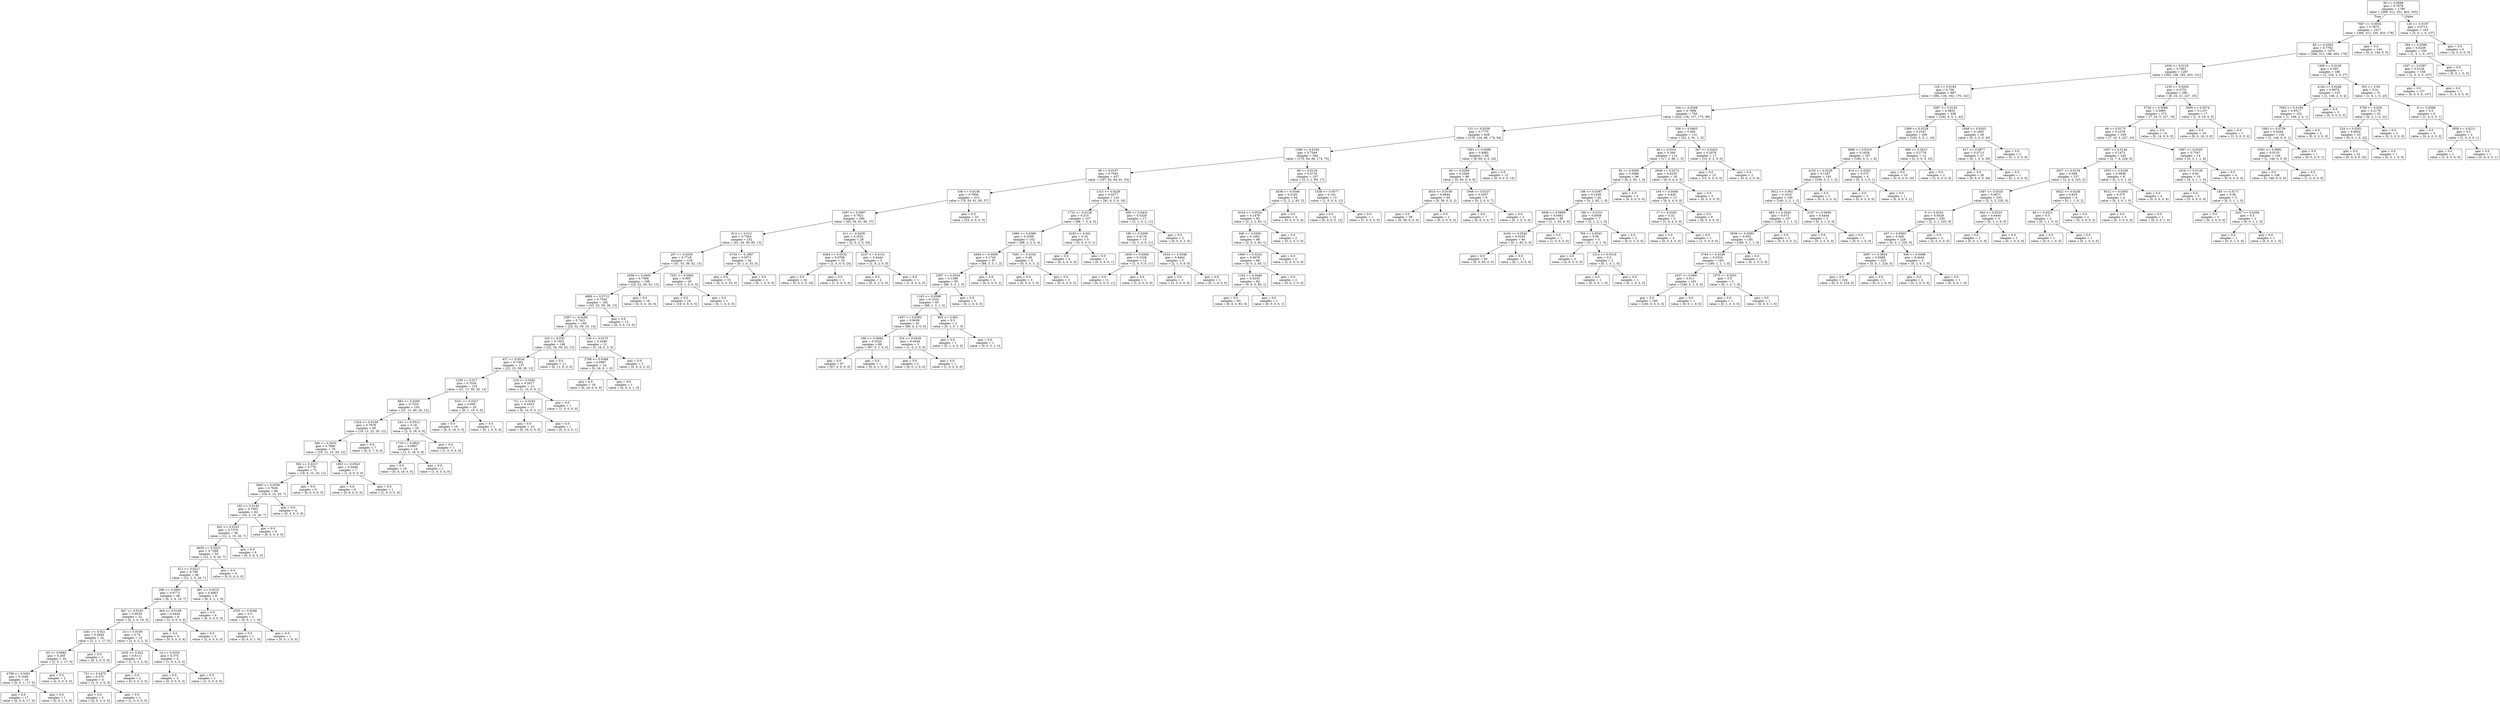 digraph Tree {
node [shape=box] ;
0 [label="36 <= 0.0086\ngini = 0.7978\nsamples = 1780\nvalue = [399, 312, 331, 403, 335]"] ;
1 [label="7667 <= 0.0034\ngini = 0.7875\nsamples = 1617\nvalue = [394, 312, 330, 403, 178]"] ;
0 -> 1 [labeldistance=2.5, labelangle=45, headlabel="True"] ;
2 [label="84 <= 0.0303\ngini = 0.7782\nsamples = 1473\nvalue = [394, 312, 186, 403, 178]"] ;
1 -> 2 ;
3 [label="1036 <= 0.0125\ngini = 0.7601\nsamples = 1287\nvalue = [392, 158, 183, 403, 151]"] ;
2 -> 3 ;
4 [label="129 <= 0.0183\ngini = 0.756\nsamples = 997\nvalue = [384, 134, 162, 176, 141]"] ;
3 -> 4 ;
5 [label="194 <= 0.0208\ngini = 0.7886\nsamples = 759\nvalue = [202, 126, 157, 175, 99]"] ;
4 -> 5 ;
6 [label="151 <= 0.0258\ngini = 0.7775\nsamples = 628\nvalue = [170, 124, 66, 174, 94]"] ;
5 -> 6 ;
7 [label="1369 <= 0.0194\ngini = 0.7549\nsamples = 544\nvalue = [170, 64, 66, 174, 70]"] ;
6 -> 7 ;
8 [label="48 <= 0.0197\ngini = 0.7543\nsamples = 437\nvalue = [167, 62, 64, 91, 53]"] ;
7 -> 8 ;
9 [label="536 <= 0.0138\ngini = 0.7856\nsamples = 313\nvalue = [76, 54, 61, 85, 37]"] ;
8 -> 9 ;
10 [label="1097 <= 0.0097\ngini = 0.7821\nsamples = 280\nvalue = [43, 54, 61, 85, 37]"] ;
9 -> 10 ;
11 [label="812 <= 0.013\ngini = 0.7564\nsamples = 252\nvalue = [41, 54, 59, 85, 13]"] ;
10 -> 11 ;
12 [label="207 <= 0.0256\ngini = 0.7718\nsamples = 218\nvalue = [41, 53, 59, 52, 13]"] ;
11 -> 12 ;
13 [label="1656 <= 0.0405\ngini = 0.7566\nsamples = 198\nvalue = [22, 52, 59, 52, 13]"] ;
12 -> 13 ;
14 [label="4969 <= 0.0712\ngini = 0.7544\nsamples = 182\nvalue = [22, 52, 59, 36, 13]"] ;
13 -> 14 ;
15 [label="2387 <= 0.0285\ngini = 0.7421\nsamples = 169\nvalue = [22, 52, 59, 23, 13]"] ;
14 -> 15 ;
16 [label="102 <= 0.035\ngini = 0.7402\nsamples = 148\nvalue = [22, 34, 59, 20, 13]"] ;
15 -> 16 ;
17 [label="437 <= 0.0534\ngini = 0.7302\nsamples = 137\nvalue = [22, 23, 59, 20, 13]"] ;
16 -> 17 ;
18 [label="1239 <= 0.017\ngini = 0.7034\nsamples = 125\nvalue = [21, 13, 59, 20, 12]"] ;
17 -> 18 ;
19 [label="982 <= 0.0295\ngini = 0.7525\nsamples = 105\nvalue = [21, 12, 40, 20, 12]"] ;
18 -> 19 ;
20 [label="1324 <= 0.0148\ngini = 0.7878\nsamples = 85\nvalue = [19, 12, 22, 20, 12]"] ;
19 -> 20 ;
21 [label="346 <= 0.0202\ngini = 0.7906\nsamples = 78\nvalue = [19, 12, 15, 20, 12]"] ;
20 -> 21 ;
22 [label="582 <= 0.0227\ngini = 0.776\nsamples = 71\nvalue = [18, 6, 15, 20, 12]"] ;
21 -> 22 ;
23 [label="3003 <= 0.0356\ngini = 0.7626\nsamples = 66\nvalue = [18, 6, 15, 20, 7]"] ;
22 -> 23 ;
24 [label="183 <= 0.0145\ngini = 0.7393\nsamples = 62\nvalue = [18, 2, 15, 20, 7]"] ;
23 -> 24 ;
25 [label="602 <= 0.0333\ngini = 0.7379\nsamples = 56\nvalue = [12, 2, 15, 20, 7]"] ;
24 -> 25 ;
26 [label="4639 <= 0.0323\ngini = 0.7288\nsamples = 50\nvalue = [12, 2, 9, 20, 7]"] ;
25 -> 26 ;
27 [label="411 <= 0.0221\ngini = 0.706\nsamples = 46\nvalue = [12, 2, 5, 20, 7]"] ;
26 -> 27 ;
28 [label="296 <= 0.0091\ngini = 0.6773\nsamples = 38\nvalue = [6, 2, 4, 19, 7]"] ;
27 -> 28 ;
29 [label="847 <= 0.0103\ngini = 0.6035\nsamples = 32\nvalue = [4, 2, 4, 19, 3]"] ;
28 -> 29 ;
30 [label="1441 <= 0.021\ngini = 0.3843\nsamples = 22\nvalue = [2, 2, 1, 17, 0]"] ;
29 -> 30 ;
31 [label="63 <= 0.0682\ngini = 0.265\nsamples = 20\nvalue = [2, 0, 1, 17, 0]"] ;
30 -> 31 ;
32 [label="4799 <= 0.0451\ngini = 0.1049\nsamples = 18\nvalue = [0, 0, 1, 17, 0]"] ;
31 -> 32 ;
33 [label="gini = 0.0\nsamples = 17\nvalue = [0, 0, 0, 17, 0]"] ;
32 -> 33 ;
34 [label="gini = 0.0\nsamples = 1\nvalue = [0, 0, 1, 0, 0]"] ;
32 -> 34 ;
35 [label="gini = 0.0\nsamples = 2\nvalue = [2, 0, 0, 0, 0]"] ;
31 -> 35 ;
36 [label="gini = 0.0\nsamples = 2\nvalue = [0, 2, 0, 0, 0]"] ;
30 -> 36 ;
37 [label="14 <= 0.0109\ngini = 0.74\nsamples = 10\nvalue = [2, 0, 3, 2, 3]"] ;
29 -> 37 ;
38 [label="1635 <= 0.022\ngini = 0.6111\nsamples = 6\nvalue = [1, 0, 3, 2, 0]"] ;
37 -> 38 ;
39 [label="721 <= 0.0475\ngini = 0.375\nsamples = 4\nvalue = [1, 0, 3, 0, 0]"] ;
38 -> 39 ;
40 [label="gini = 0.0\nsamples = 3\nvalue = [0, 0, 3, 0, 0]"] ;
39 -> 40 ;
41 [label="gini = 0.0\nsamples = 1\nvalue = [1, 0, 0, 0, 0]"] ;
39 -> 41 ;
42 [label="gini = 0.0\nsamples = 2\nvalue = [0, 0, 0, 2, 0]"] ;
38 -> 42 ;
43 [label="14 <= 0.0253\ngini = 0.375\nsamples = 4\nvalue = [1, 0, 0, 0, 3]"] ;
37 -> 43 ;
44 [label="gini = 0.0\nsamples = 3\nvalue = [0, 0, 0, 0, 3]"] ;
43 -> 44 ;
45 [label="gini = 0.0\nsamples = 1\nvalue = [1, 0, 0, 0, 0]"] ;
43 -> 45 ;
46 [label="464 <= 0.0168\ngini = 0.4444\nsamples = 6\nvalue = [2, 0, 0, 0, 4]"] ;
28 -> 46 ;
47 [label="gini = 0.0\nsamples = 4\nvalue = [0, 0, 0, 0, 4]"] ;
46 -> 47 ;
48 [label="gini = 0.0\nsamples = 2\nvalue = [2, 0, 0, 0, 0]"] ;
46 -> 48 ;
49 [label="491 <= 0.0215\ngini = 0.4063\nsamples = 8\nvalue = [6, 0, 1, 1, 0]"] ;
27 -> 49 ;
50 [label="gini = 0.0\nsamples = 6\nvalue = [6, 0, 0, 0, 0]"] ;
49 -> 50 ;
51 [label="2355 <= 0.0268\ngini = 0.5\nsamples = 2\nvalue = [0, 0, 1, 1, 0]"] ;
49 -> 51 ;
52 [label="gini = 0.0\nsamples = 1\nvalue = [0, 0, 0, 1, 0]"] ;
51 -> 52 ;
53 [label="gini = 0.0\nsamples = 1\nvalue = [0, 0, 1, 0, 0]"] ;
51 -> 53 ;
54 [label="gini = 0.0\nsamples = 4\nvalue = [0, 0, 4, 0, 0]"] ;
26 -> 54 ;
55 [label="gini = 0.0\nsamples = 6\nvalue = [0, 0, 6, 0, 0]"] ;
25 -> 55 ;
56 [label="gini = 0.0\nsamples = 6\nvalue = [6, 0, 0, 0, 0]"] ;
24 -> 56 ;
57 [label="gini = 0.0\nsamples = 4\nvalue = [0, 4, 0, 0, 0]"] ;
23 -> 57 ;
58 [label="gini = 0.0\nsamples = 5\nvalue = [0, 0, 0, 0, 5]"] ;
22 -> 58 ;
59 [label="1903 <= 0.0543\ngini = 0.2449\nsamples = 7\nvalue = [1, 6, 0, 0, 0]"] ;
21 -> 59 ;
60 [label="gini = 0.0\nsamples = 6\nvalue = [0, 6, 0, 0, 0]"] ;
59 -> 60 ;
61 [label="gini = 0.0\nsamples = 1\nvalue = [1, 0, 0, 0, 0]"] ;
59 -> 61 ;
62 [label="gini = 0.0\nsamples = 7\nvalue = [0, 0, 7, 0, 0]"] ;
20 -> 62 ;
63 [label="241 <= 0.0512\ngini = 0.18\nsamples = 20\nvalue = [2, 0, 18, 0, 0]"] ;
19 -> 63 ;
64 [label="1718 <= 0.0832\ngini = 0.0997\nsamples = 19\nvalue = [1, 0, 18, 0, 0]"] ;
63 -> 64 ;
65 [label="gini = 0.0\nsamples = 18\nvalue = [0, 0, 18, 0, 0]"] ;
64 -> 65 ;
66 [label="gini = 0.0\nsamples = 1\nvalue = [1, 0, 0, 0, 0]"] ;
64 -> 66 ;
67 [label="gini = 0.0\nsamples = 1\nvalue = [1, 0, 0, 0, 0]"] ;
63 -> 67 ;
68 [label="5521 <= 0.0327\ngini = 0.095\nsamples = 20\nvalue = [0, 1, 19, 0, 0]"] ;
18 -> 68 ;
69 [label="gini = 0.0\nsamples = 19\nvalue = [0, 0, 19, 0, 0]"] ;
68 -> 69 ;
70 [label="gini = 0.0\nsamples = 1\nvalue = [0, 1, 0, 0, 0]"] ;
68 -> 70 ;
71 [label="218 <= 0.0282\ngini = 0.2917\nsamples = 12\nvalue = [1, 10, 0, 0, 1]"] ;
17 -> 71 ;
72 [label="721 <= 0.0192\ngini = 0.1653\nsamples = 11\nvalue = [0, 10, 0, 0, 1]"] ;
71 -> 72 ;
73 [label="gini = 0.0\nsamples = 10\nvalue = [0, 10, 0, 0, 0]"] ;
72 -> 73 ;
74 [label="gini = 0.0\nsamples = 1\nvalue = [0, 0, 0, 0, 1]"] ;
72 -> 74 ;
75 [label="gini = 0.0\nsamples = 1\nvalue = [1, 0, 0, 0, 0]"] ;
71 -> 75 ;
76 [label="gini = 0.0\nsamples = 11\nvalue = [0, 11, 0, 0, 0]"] ;
16 -> 76 ;
77 [label="128 <= 0.0275\ngini = 0.2449\nsamples = 21\nvalue = [0, 18, 0, 3, 0]"] ;
15 -> 77 ;
78 [label="2798 <= 0.0368\ngini = 0.0997\nsamples = 19\nvalue = [0, 18, 0, 1, 0]"] ;
77 -> 78 ;
79 [label="gini = 0.0\nsamples = 18\nvalue = [0, 18, 0, 0, 0]"] ;
78 -> 79 ;
80 [label="gini = 0.0\nsamples = 1\nvalue = [0, 0, 0, 1, 0]"] ;
78 -> 80 ;
81 [label="gini = 0.0\nsamples = 2\nvalue = [0, 0, 0, 2, 0]"] ;
77 -> 81 ;
82 [label="gini = 0.0\nsamples = 13\nvalue = [0, 0, 0, 13, 0]"] ;
14 -> 82 ;
83 [label="gini = 0.0\nsamples = 16\nvalue = [0, 0, 0, 16, 0]"] ;
13 -> 83 ;
84 [label="7251 <= 0.0692\ngini = 0.095\nsamples = 20\nvalue = [19, 1, 0, 0, 0]"] ;
12 -> 84 ;
85 [label="gini = 0.0\nsamples = 19\nvalue = [19, 0, 0, 0, 0]"] ;
84 -> 85 ;
86 [label="gini = 0.0\nsamples = 1\nvalue = [0, 1, 0, 0, 0]"] ;
84 -> 86 ;
87 [label="6734 <= 0.1887\ngini = 0.0571\nsamples = 34\nvalue = [0, 1, 0, 33, 0]"] ;
11 -> 87 ;
88 [label="gini = 0.0\nsamples = 33\nvalue = [0, 0, 0, 33, 0]"] ;
87 -> 88 ;
89 [label="gini = 0.0\nsamples = 1\nvalue = [0, 1, 0, 0, 0]"] ;
87 -> 89 ;
90 [label="411 <= 0.0209\ngini = 0.2551\nsamples = 28\nvalue = [2, 0, 2, 0, 24]"] ;
10 -> 90 ;
91 [label="4364 <= 0.0332\ngini = 0.0768\nsamples = 25\nvalue = [1, 0, 0, 0, 24]"] ;
90 -> 91 ;
92 [label="gini = 0.0\nsamples = 24\nvalue = [0, 0, 0, 0, 24]"] ;
91 -> 92 ;
93 [label="gini = 0.0\nsamples = 1\nvalue = [1, 0, 0, 0, 0]"] ;
91 -> 93 ;
94 [label="2107 <= 0.0151\ngini = 0.4444\nsamples = 3\nvalue = [1, 0, 2, 0, 0]"] ;
90 -> 94 ;
95 [label="gini = 0.0\nsamples = 2\nvalue = [0, 0, 2, 0, 0]"] ;
94 -> 95 ;
96 [label="gini = 0.0\nsamples = 1\nvalue = [1, 0, 0, 0, 0]"] ;
94 -> 96 ;
97 [label="gini = 0.0\nsamples = 33\nvalue = [33, 0, 0, 0, 0]"] ;
9 -> 97 ;
98 [label="1315 <= 0.0226\ngini = 0.4377\nsamples = 124\nvalue = [91, 8, 3, 6, 16]"] ;
8 -> 98 ;
99 [label="1731 <= 0.0128\ngini = 0.315\nsamples = 107\nvalue = [88, 7, 3, 4, 5]"] ;
98 -> 99 ;
100 [label="1096 <= 0.0369\ngini = 0.2509\nsamples = 102\nvalue = [88, 3, 3, 4, 4]"] ;
99 -> 100 ;
101 [label="4464 <= 0.0459\ngini = 0.1745\nsamples = 97\nvalue = [88, 3, 3, 1, 2]"] ;
100 -> 101 ;
102 [label="2387 <= 0.0324\ngini = 0.1398\nsamples = 95\nvalue = [88, 3, 3, 1, 0]"] ;
101 -> 102 ;
103 [label="1163 <= 0.0588\ngini = 0.1034\nsamples = 93\nvalue = [88, 1, 3, 1, 0]"] ;
102 -> 103 ;
104 [label="1307 <= 0.0592\ngini = 0.0638\nsamples = 91\nvalue = [88, 0, 3, 0, 0]"] ;
103 -> 104 ;
105 [label="166 <= 0.0694\ngini = 0.0225\nsamples = 88\nvalue = [87, 0, 1, 0, 0]"] ;
104 -> 105 ;
106 [label="gini = 0.0\nsamples = 87\nvalue = [87, 0, 0, 0, 0]"] ;
105 -> 106 ;
107 [label="gini = 0.0\nsamples = 1\nvalue = [0, 0, 1, 0, 0]"] ;
105 -> 107 ;
108 [label="254 <= 0.0426\ngini = 0.4444\nsamples = 3\nvalue = [1, 0, 2, 0, 0]"] ;
104 -> 108 ;
109 [label="gini = 0.0\nsamples = 2\nvalue = [0, 0, 2, 0, 0]"] ;
108 -> 109 ;
110 [label="gini = 0.0\nsamples = 1\nvalue = [1, 0, 0, 0, 0]"] ;
108 -> 110 ;
111 [label="893 <= 0.062\ngini = 0.5\nsamples = 2\nvalue = [0, 1, 0, 1, 0]"] ;
103 -> 111 ;
112 [label="gini = 0.0\nsamples = 1\nvalue = [0, 1, 0, 0, 0]"] ;
111 -> 112 ;
113 [label="gini = 0.0\nsamples = 1\nvalue = [0, 0, 0, 1, 0]"] ;
111 -> 113 ;
114 [label="gini = 0.0\nsamples = 2\nvalue = [0, 2, 0, 0, 0]"] ;
102 -> 114 ;
115 [label="gini = 0.0\nsamples = 2\nvalue = [0, 0, 0, 0, 2]"] ;
101 -> 115 ;
116 [label="7491 <= 0.0192\ngini = 0.48\nsamples = 5\nvalue = [0, 0, 0, 3, 2]"] ;
100 -> 116 ;
117 [label="gini = 0.0\nsamples = 3\nvalue = [0, 0, 0, 3, 0]"] ;
116 -> 117 ;
118 [label="gini = 0.0\nsamples = 2\nvalue = [0, 0, 0, 0, 2]"] ;
116 -> 118 ;
119 [label="4183 <= 0.041\ngini = 0.32\nsamples = 5\nvalue = [0, 4, 0, 0, 1]"] ;
99 -> 119 ;
120 [label="gini = 0.0\nsamples = 4\nvalue = [0, 4, 0, 0, 0]"] ;
119 -> 120 ;
121 [label="gini = 0.0\nsamples = 1\nvalue = [0, 0, 0, 0, 1]"] ;
119 -> 121 ;
122 [label="406 <= 0.0431\ngini = 0.5329\nsamples = 17\nvalue = [3, 1, 0, 2, 11]"] ;
98 -> 122 ;
123 [label="190 <= 0.0309\ngini = 0.4178\nsamples = 15\nvalue = [3, 1, 0, 0, 11]"] ;
122 -> 123 ;
124 [label="1650 <= 0.0266\ngini = 0.1528\nsamples = 12\nvalue = [1, 0, 0, 0, 11]"] ;
123 -> 124 ;
125 [label="gini = 0.0\nsamples = 11\nvalue = [0, 0, 0, 0, 11]"] ;
124 -> 125 ;
126 [label="gini = 0.0\nsamples = 1\nvalue = [1, 0, 0, 0, 0]"] ;
124 -> 126 ;
127 [label="1633 <= 0.0346\ngini = 0.4444\nsamples = 3\nvalue = [2, 1, 0, 0, 0]"] ;
123 -> 127 ;
128 [label="gini = 0.0\nsamples = 2\nvalue = [2, 0, 0, 0, 0]"] ;
127 -> 128 ;
129 [label="gini = 0.0\nsamples = 1\nvalue = [0, 1, 0, 0, 0]"] ;
127 -> 129 ;
130 [label="gini = 0.0\nsamples = 2\nvalue = [0, 0, 0, 2, 0]"] ;
122 -> 130 ;
131 [label="60 <= 0.0126\ngini = 0.3716\nsamples = 107\nvalue = [3, 2, 2, 83, 17]"] ;
7 -> 131 ;
132 [label="4538 <= 0.0346\ngini = 0.2162\nsamples = 94\nvalue = [2, 2, 2, 83, 5]"] ;
131 -> 132 ;
133 [label="4104 <= 0.0524\ngini = 0.1479\nsamples = 90\nvalue = [2, 2, 2, 83, 1]"] ;
132 -> 133 ;
134 [label="440 <= 0.0305\ngini = 0.1092\nsamples = 88\nvalue = [2, 0, 2, 83, 1]"] ;
133 -> 134 ;
135 [label="1960 <= 0.0224\ngini = 0.0679\nsamples = 86\nvalue = [0, 0, 2, 83, 1]"] ;
134 -> 135 ;
136 [label="1182 <= 0.0448\ngini = 0.0235\nsamples = 84\nvalue = [0, 0, 0, 83, 1]"] ;
135 -> 136 ;
137 [label="gini = 0.0\nsamples = 83\nvalue = [0, 0, 0, 83, 0]"] ;
136 -> 137 ;
138 [label="gini = 0.0\nsamples = 1\nvalue = [0, 0, 0, 0, 1]"] ;
136 -> 138 ;
139 [label="gini = 0.0\nsamples = 2\nvalue = [0, 0, 2, 0, 0]"] ;
135 -> 139 ;
140 [label="gini = 0.0\nsamples = 2\nvalue = [2, 0, 0, 0, 0]"] ;
134 -> 140 ;
141 [label="gini = 0.0\nsamples = 2\nvalue = [0, 2, 0, 0, 0]"] ;
133 -> 141 ;
142 [label="gini = 0.0\nsamples = 4\nvalue = [0, 0, 0, 0, 4]"] ;
132 -> 142 ;
143 [label="1538 <= 0.0577\ngini = 0.142\nsamples = 13\nvalue = [1, 0, 0, 0, 12]"] ;
131 -> 143 ;
144 [label="gini = 0.0\nsamples = 12\nvalue = [0, 0, 0, 0, 12]"] ;
143 -> 144 ;
145 [label="gini = 0.0\nsamples = 1\nvalue = [1, 0, 0, 0, 0]"] ;
143 -> 145 ;
146 [label="7491 <= 0.0099\ngini = 0.4082\nsamples = 84\nvalue = [0, 60, 0, 0, 24]"] ;
6 -> 146 ;
147 [label="60 <= 0.0299\ngini = 0.2268\nsamples = 69\nvalue = [0, 60, 0, 0, 9]"] ;
146 -> 147 ;
148 [label="3010 <= 0.0159\ngini = 0.0644\nsamples = 60\nvalue = [0, 58, 0, 0, 2]"] ;
147 -> 148 ;
149 [label="gini = 0.0\nsamples = 58\nvalue = [0, 58, 0, 0, 0]"] ;
148 -> 149 ;
150 [label="gini = 0.0\nsamples = 2\nvalue = [0, 0, 0, 0, 2]"] ;
148 -> 150 ;
151 [label="1948 <= 0.0237\ngini = 0.3457\nsamples = 9\nvalue = [0, 2, 0, 0, 7]"] ;
147 -> 151 ;
152 [label="gini = 0.0\nsamples = 7\nvalue = [0, 0, 0, 0, 7]"] ;
151 -> 152 ;
153 [label="gini = 0.0\nsamples = 2\nvalue = [0, 2, 0, 0, 0]"] ;
151 -> 153 ;
154 [label="gini = 0.0\nsamples = 15\nvalue = [0, 0, 0, 0, 15]"] ;
146 -> 154 ;
155 [label="536 <= 0.0403\ngini = 0.456\nsamples = 131\nvalue = [32, 2, 91, 1, 5]"] ;
5 -> 155 ;
156 [label="48 <= 0.0101\ngini = 0.366\nsamples = 114\nvalue = [17, 2, 89, 1, 5]"] ;
155 -> 156 ;
157 [label="82 <= 0.0295\ngini = 0.2086\nsamples = 96\nvalue = [8, 2, 85, 1, 0]"] ;
156 -> 157 ;
158 [label="196 <= 0.0387\ngini = 0.1439\nsamples = 92\nvalue = [4, 2, 85, 1, 0]"] ;
157 -> 158 ;
159 [label="4936 <= 0.0809\ngini = 0.0462\nsamples = 85\nvalue = [1, 1, 83, 0, 0]"] ;
158 -> 159 ;
160 [label="4104 <= 0.0542\ngini = 0.0235\nsamples = 84\nvalue = [0, 1, 83, 0, 0]"] ;
159 -> 160 ;
161 [label="gini = 0.0\nsamples = 83\nvalue = [0, 0, 83, 0, 0]"] ;
160 -> 161 ;
162 [label="gini = 0.0\nsamples = 1\nvalue = [0, 1, 0, 0, 0]"] ;
160 -> 162 ;
163 [label="gini = 0.0\nsamples = 1\nvalue = [1, 0, 0, 0, 0]"] ;
159 -> 163 ;
164 [label="186 <= 0.0151\ngini = 0.6939\nsamples = 7\nvalue = [3, 1, 2, 1, 0]"] ;
158 -> 164 ;
165 [label="794 <= 0.0543\ngini = 0.56\nsamples = 5\nvalue = [3, 1, 0, 1, 0]"] ;
164 -> 165 ;
166 [label="gini = 0.0\nsamples = 3\nvalue = [3, 0, 0, 0, 0]"] ;
165 -> 166 ;
167 [label="1314 <= 0.0316\ngini = 0.5\nsamples = 2\nvalue = [0, 1, 0, 1, 0]"] ;
165 -> 167 ;
168 [label="gini = 0.0\nsamples = 1\nvalue = [0, 0, 0, 1, 0]"] ;
167 -> 168 ;
169 [label="gini = 0.0\nsamples = 1\nvalue = [0, 1, 0, 0, 0]"] ;
167 -> 169 ;
170 [label="gini = 0.0\nsamples = 2\nvalue = [0, 0, 2, 0, 0]"] ;
164 -> 170 ;
171 [label="gini = 0.0\nsamples = 4\nvalue = [4, 0, 0, 0, 0]"] ;
157 -> 171 ;
172 [label="2946 <= 0.0272\ngini = 0.6235\nsamples = 18\nvalue = [9, 0, 4, 0, 5]"] ;
156 -> 172 ;
173 [label="194 <= 0.0448\ngini = 0.426\nsamples = 13\nvalue = [9, 0, 4, 0, 0]"] ;
172 -> 173 ;
174 [label="17 <= 0.0183\ngini = 0.32\nsamples = 5\nvalue = [1, 0, 4, 0, 0]"] ;
173 -> 174 ;
175 [label="gini = 0.0\nsamples = 4\nvalue = [0, 0, 4, 0, 0]"] ;
174 -> 175 ;
176 [label="gini = 0.0\nsamples = 1\nvalue = [1, 0, 0, 0, 0]"] ;
174 -> 176 ;
177 [label="gini = 0.0\nsamples = 8\nvalue = [8, 0, 0, 0, 0]"] ;
173 -> 177 ;
178 [label="gini = 0.0\nsamples = 5\nvalue = [0, 0, 0, 0, 5]"] ;
172 -> 178 ;
179 [label="267 <= 0.0424\ngini = 0.2076\nsamples = 17\nvalue = [15, 0, 2, 0, 0]"] ;
155 -> 179 ;
180 [label="gini = 0.0\nsamples = 15\nvalue = [15, 0, 0, 0, 0]"] ;
179 -> 180 ;
181 [label="gini = 0.0\nsamples = 2\nvalue = [0, 0, 2, 0, 0]"] ;
179 -> 181 ;
182 [label="2097 <= 0.0145\ngini = 0.3825\nsamples = 238\nvalue = [182, 8, 5, 1, 42]"] ;
4 -> 182 ;
183 [label="1369 <= 0.0218\ngini = 0.2347\nsamples = 209\nvalue = [182, 5, 5, 1, 16]"] ;
182 -> 183 ;
184 [label="3096 <= 0.0319\ngini = 0.1629\nsamples = 197\nvalue = [180, 5, 5, 1, 6]"] ;
183 -> 184 ;
185 [label="4103 <= 0.0239\ngini = 0.1287\nsamples = 193\nvalue = [180, 5, 2, 1, 5]"] ;
184 -> 185 ;
186 [label="3612 <= 0.062\ngini = 0.1016\nsamples = 190\nvalue = [180, 5, 2, 1, 2]"] ;
185 -> 186 ;
187 [label="662 <= 0.0343\ngini = 0.073\nsamples = 187\nvalue = [180, 3, 1, 1, 2]"] ;
186 -> 187 ;
188 [label="3939 <= 0.0383\ngini = 0.053\nsamples = 185\nvalue = [180, 3, 1, 1, 0]"] ;
187 -> 188 ;
189 [label="5794 <= 0.0249\ngini = 0.0324\nsamples = 183\nvalue = [180, 1, 1, 1, 0]"] ;
188 -> 189 ;
190 [label="1637 <= 0.069\ngini = 0.011\nsamples = 181\nvalue = [180, 0, 1, 0, 0]"] ;
189 -> 190 ;
191 [label="gini = 0.0\nsamples = 180\nvalue = [180, 0, 0, 0, 0]"] ;
190 -> 191 ;
192 [label="gini = 0.0\nsamples = 1\nvalue = [0, 0, 1, 0, 0]"] ;
190 -> 192 ;
193 [label="1075 <= 0.0201\ngini = 0.5\nsamples = 2\nvalue = [0, 1, 0, 1, 0]"] ;
189 -> 193 ;
194 [label="gini = 0.0\nsamples = 1\nvalue = [0, 1, 0, 0, 0]"] ;
193 -> 194 ;
195 [label="gini = 0.0\nsamples = 1\nvalue = [0, 0, 0, 1, 0]"] ;
193 -> 195 ;
196 [label="gini = 0.0\nsamples = 2\nvalue = [0, 2, 0, 0, 0]"] ;
188 -> 196 ;
197 [label="gini = 0.0\nsamples = 2\nvalue = [0, 0, 0, 0, 2]"] ;
187 -> 197 ;
198 [label="2107 <= 0.0656\ngini = 0.4444\nsamples = 3\nvalue = [0, 2, 1, 0, 0]"] ;
186 -> 198 ;
199 [label="gini = 0.0\nsamples = 2\nvalue = [0, 2, 0, 0, 0]"] ;
198 -> 199 ;
200 [label="gini = 0.0\nsamples = 1\nvalue = [0, 0, 1, 0, 0]"] ;
198 -> 200 ;
201 [label="gini = 0.0\nsamples = 3\nvalue = [0, 0, 0, 0, 3]"] ;
185 -> 201 ;
202 [label="814 <= 0.0202\ngini = 0.375\nsamples = 4\nvalue = [0, 0, 3, 0, 1]"] ;
184 -> 202 ;
203 [label="gini = 0.0\nsamples = 3\nvalue = [0, 0, 3, 0, 0]"] ;
202 -> 203 ;
204 [label="gini = 0.0\nsamples = 1\nvalue = [0, 0, 0, 0, 1]"] ;
202 -> 204 ;
205 [label="986 <= 0.0613\ngini = 0.2778\nsamples = 12\nvalue = [2, 0, 0, 0, 10]"] ;
183 -> 205 ;
206 [label="gini = 0.0\nsamples = 10\nvalue = [0, 0, 0, 0, 10]"] ;
205 -> 206 ;
207 [label="gini = 0.0\nsamples = 2\nvalue = [2, 0, 0, 0, 0]"] ;
205 -> 207 ;
208 [label="1948 <= 0.0203\ngini = 0.1855\nsamples = 29\nvalue = [0, 3, 0, 0, 26]"] ;
182 -> 208 ;
209 [label="617 <= 0.0977\ngini = 0.0713\nsamples = 27\nvalue = [0, 1, 0, 0, 26]"] ;
208 -> 209 ;
210 [label="gini = 0.0\nsamples = 26\nvalue = [0, 0, 0, 0, 26]"] ;
209 -> 210 ;
211 [label="gini = 0.0\nsamples = 1\nvalue = [0, 1, 0, 0, 0]"] ;
209 -> 211 ;
212 [label="gini = 0.0\nsamples = 2\nvalue = [0, 2, 0, 0, 0]"] ;
208 -> 212 ;
213 [label="1239 <= 0.0204\ngini = 0.3732\nsamples = 290\nvalue = [8, 24, 21, 227, 10]"] ;
3 -> 213 ;
214 [label="5728 <= 0.0086\ngini = 0.2985\nsamples = 273\nvalue = [7, 24, 5, 227, 10]"] ;
213 -> 214 ;
215 [label="48 <= 0.0175\ngini = 0.2278\nsamples = 259\nvalue = [7, 10, 5, 227, 10]"] ;
214 -> 215 ;
216 [label="1007 <= 0.0144\ngini = 0.1473\nsamples = 245\nvalue = [2, 7, 4, 226, 6]"] ;
215 -> 216 ;
217 [label="2027 <= 0.0154\ngini = 0.098\nsamples = 237\nvalue = [2, 4, 4, 225, 2]"] ;
216 -> 217 ;
218 [label="1497 <= 0.0325\ngini = 0.0671\nsamples = 233\nvalue = [2, 3, 3, 225, 0]"] ;
217 -> 218 ;
219 [label="6 <= 0.0234\ngini = 0.0428\nsamples = 230\nvalue = [2, 2, 1, 225, 0]"] ;
218 -> 219 ;
220 [label="437 <= 0.0563\ngini = 0.026\nsamples = 228\nvalue = [0, 2, 1, 225, 0]"] ;
219 -> 220 ;
221 [label="5097 <= 0.0854\ngini = 0.0088\nsamples = 225\nvalue = [0, 0, 1, 224, 0]"] ;
220 -> 221 ;
222 [label="gini = 0.0\nsamples = 224\nvalue = [0, 0, 0, 224, 0]"] ;
221 -> 222 ;
223 [label="gini = 0.0\nsamples = 1\nvalue = [0, 0, 1, 0, 0]"] ;
221 -> 223 ;
224 [label="508 <= 0.0498\ngini = 0.4444\nsamples = 3\nvalue = [0, 2, 0, 1, 0]"] ;
220 -> 224 ;
225 [label="gini = 0.0\nsamples = 2\nvalue = [0, 2, 0, 0, 0]"] ;
224 -> 225 ;
226 [label="gini = 0.0\nsamples = 1\nvalue = [0, 0, 0, 1, 0]"] ;
224 -> 226 ;
227 [label="gini = 0.0\nsamples = 2\nvalue = [2, 0, 0, 0, 0]"] ;
219 -> 227 ;
228 [label="843 <= 0.0223\ngini = 0.4444\nsamples = 3\nvalue = [0, 1, 2, 0, 0]"] ;
218 -> 228 ;
229 [label="gini = 0.0\nsamples = 2\nvalue = [0, 0, 2, 0, 0]"] ;
228 -> 229 ;
230 [label="gini = 0.0\nsamples = 1\nvalue = [0, 1, 0, 0, 0]"] ;
228 -> 230 ;
231 [label="6022 <= 0.0236\ngini = 0.625\nsamples = 4\nvalue = [0, 1, 1, 0, 2]"] ;
217 -> 231 ;
232 [label="49 <= 0.0321\ngini = 0.5\nsamples = 2\nvalue = [0, 1, 1, 0, 0]"] ;
231 -> 232 ;
233 [label="gini = 0.0\nsamples = 1\nvalue = [0, 0, 1, 0, 0]"] ;
232 -> 233 ;
234 [label="gini = 0.0\nsamples = 1\nvalue = [0, 1, 0, 0, 0]"] ;
232 -> 234 ;
235 [label="gini = 0.0\nsamples = 2\nvalue = [0, 0, 0, 0, 2]"] ;
231 -> 235 ;
236 [label="1653 <= 0.0149\ngini = 0.5938\nsamples = 8\nvalue = [0, 3, 0, 1, 4]"] ;
216 -> 236 ;
237 [label="8512 <= 0.0363\ngini = 0.375\nsamples = 4\nvalue = [0, 3, 0, 1, 0]"] ;
236 -> 237 ;
238 [label="gini = 0.0\nsamples = 3\nvalue = [0, 3, 0, 0, 0]"] ;
237 -> 238 ;
239 [label="gini = 0.0\nsamples = 1\nvalue = [0, 0, 0, 1, 0]"] ;
237 -> 239 ;
240 [label="gini = 0.0\nsamples = 4\nvalue = [0, 0, 0, 0, 4]"] ;
236 -> 240 ;
241 [label="1097 <= 0.0165\ngini = 0.7347\nsamples = 14\nvalue = [5, 3, 1, 1, 4]"] ;
215 -> 241 ;
242 [label="1916 <= 0.0128\ngini = 0.64\nsamples = 10\nvalue = [5, 3, 1, 1, 0]"] ;
241 -> 242 ;
243 [label="gini = 0.0\nsamples = 5\nvalue = [5, 0, 0, 0, 0]"] ;
242 -> 243 ;
244 [label="165 <= 0.0171\ngini = 0.56\nsamples = 5\nvalue = [0, 3, 1, 1, 0]"] ;
242 -> 244 ;
245 [label="gini = 0.0\nsamples = 3\nvalue = [0, 3, 0, 0, 0]"] ;
244 -> 245 ;
246 [label="2437 <= 0.0204\ngini = 0.5\nsamples = 2\nvalue = [0, 0, 1, 1, 0]"] ;
244 -> 246 ;
247 [label="gini = 0.0\nsamples = 1\nvalue = [0, 0, 1, 0, 0]"] ;
246 -> 247 ;
248 [label="gini = 0.0\nsamples = 1\nvalue = [0, 0, 0, 1, 0]"] ;
246 -> 248 ;
249 [label="gini = 0.0\nsamples = 4\nvalue = [0, 0, 0, 0, 4]"] ;
241 -> 249 ;
250 [label="gini = 0.0\nsamples = 14\nvalue = [0, 14, 0, 0, 0]"] ;
214 -> 250 ;
251 [label="3095 <= 0.0574\ngini = 0.1107\nsamples = 17\nvalue = [1, 0, 16, 0, 0]"] ;
213 -> 251 ;
252 [label="gini = 0.0\nsamples = 16\nvalue = [0, 0, 16, 0, 0]"] ;
251 -> 252 ;
253 [label="gini = 0.0\nsamples = 1\nvalue = [1, 0, 0, 0, 0]"] ;
251 -> 253 ;
254 [label="1369 <= 0.0126\ngini = 0.293\nsamples = 186\nvalue = [2, 154, 3, 0, 27]"] ;
2 -> 254 ;
255 [label="4144 <= 0.0248\ngini = 0.0874\nsamples = 155\nvalue = [1, 148, 2, 0, 4]"] ;
254 -> 255 ;
256 [label="7692 <= 0.0184\ngini = 0.0517\nsamples = 152\nvalue = [1, 148, 2, 0, 1]"] ;
255 -> 256 ;
257 [label="1093 <= 0.0729\ngini = 0.0264\nsamples = 150\nvalue = [1, 148, 0, 0, 1]"] ;
256 -> 257 ;
258 [label="5391 <= 0.0992\ngini = 0.0133\nsamples = 149\nvalue = [1, 148, 0, 0, 0]"] ;
257 -> 258 ;
259 [label="gini = 0.0\nsamples = 148\nvalue = [0, 148, 0, 0, 0]"] ;
258 -> 259 ;
260 [label="gini = 0.0\nsamples = 1\nvalue = [1, 0, 0, 0, 0]"] ;
258 -> 260 ;
261 [label="gini = 0.0\nsamples = 1\nvalue = [0, 0, 0, 0, 1]"] ;
257 -> 261 ;
262 [label="gini = 0.0\nsamples = 2\nvalue = [0, 0, 2, 0, 0]"] ;
256 -> 262 ;
263 [label="gini = 0.0\nsamples = 3\nvalue = [0, 0, 0, 0, 3]"] ;
255 -> 263 ;
264 [label="303 <= 0.04\ngini = 0.41\nsamples = 31\nvalue = [1, 6, 1, 0, 23]"] ;
254 -> 264 ;
265 [label="5700 <= 0.029\ngini = 0.2176\nsamples = 25\nvalue = [0, 2, 1, 0, 22]"] ;
264 -> 265 ;
266 [label="224 <= 0.0351\ngini = 0.0832\nsamples = 23\nvalue = [0, 0, 1, 0, 22]"] ;
265 -> 266 ;
267 [label="gini = 0.0\nsamples = 22\nvalue = [0, 0, 0, 0, 22]"] ;
266 -> 267 ;
268 [label="gini = 0.0\nsamples = 1\nvalue = [0, 0, 1, 0, 0]"] ;
266 -> 268 ;
269 [label="gini = 0.0\nsamples = 2\nvalue = [0, 2, 0, 0, 0]"] ;
265 -> 269 ;
270 [label="8 <= 0.0598\ngini = 0.5\nsamples = 6\nvalue = [1, 4, 0, 0, 1]"] ;
264 -> 270 ;
271 [label="gini = 0.0\nsamples = 4\nvalue = [0, 4, 0, 0, 0]"] ;
270 -> 271 ;
272 [label="1959 <= 0.0211\ngini = 0.5\nsamples = 2\nvalue = [1, 0, 0, 0, 1]"] ;
270 -> 272 ;
273 [label="gini = 0.0\nsamples = 1\nvalue = [1, 0, 0, 0, 0]"] ;
272 -> 273 ;
274 [label="gini = 0.0\nsamples = 1\nvalue = [0, 0, 0, 0, 1]"] ;
272 -> 274 ;
275 [label="gini = 0.0\nsamples = 144\nvalue = [0, 0, 144, 0, 0]"] ;
1 -> 275 ;
276 [label="120 <= 0.0197\ngini = 0.0713\nsamples = 163\nvalue = [5, 0, 1, 0, 157]"] ;
0 -> 276 [labeldistance=2.5, labelangle=-45, headlabel="False"] ;
277 [label="294 <= 0.0386\ngini = 0.0249\nsamples = 159\nvalue = [1, 0, 1, 0, 157]"] ;
276 -> 277 ;
278 [label="1267 <= 0.0397\ngini = 0.0126\nsamples = 158\nvalue = [1, 0, 0, 0, 157]"] ;
277 -> 278 ;
279 [label="gini = 0.0\nsamples = 157\nvalue = [0, 0, 0, 0, 157]"] ;
278 -> 279 ;
280 [label="gini = 0.0\nsamples = 1\nvalue = [1, 0, 0, 0, 0]"] ;
278 -> 280 ;
281 [label="gini = 0.0\nsamples = 1\nvalue = [0, 0, 1, 0, 0]"] ;
277 -> 281 ;
282 [label="gini = 0.0\nsamples = 4\nvalue = [4, 0, 0, 0, 0]"] ;
276 -> 282 ;
}